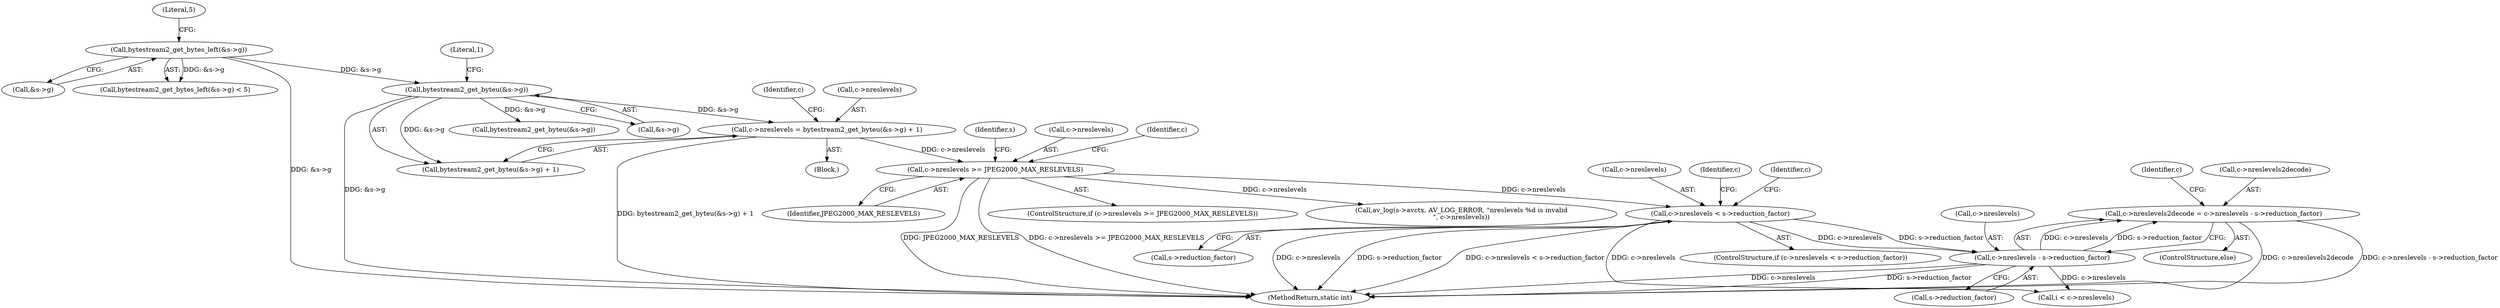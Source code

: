 digraph "0_FFmpeg_9a271a9368eaabf99e6c2046103acb33957e63b7_0@integer" {
"1000167" [label="(Call,c->nreslevels2decode = c->nreslevels - s->reduction_factor)"];
"1000171" [label="(Call,c->nreslevels - s->reduction_factor)"];
"1000154" [label="(Call,c->nreslevels < s->reduction_factor)"];
"1000136" [label="(Call,c->nreslevels >= JPEG2000_MAX_RESLEVELS)"];
"1000124" [label="(Call,c->nreslevels = bytestream2_get_byteu(&s->g) + 1)"];
"1000129" [label="(Call,bytestream2_get_byteu(&s->g))"];
"1000116" [label="(Call,bytestream2_get_bytes_left(&s->g))"];
"1000124" [label="(Call,c->nreslevels = bytestream2_get_byteu(&s->g) + 1)"];
"1000112" [label="(Block,)"];
"1000117" [label="(Call,&s->g)"];
"1000167" [label="(Call,c->nreslevels2decode = c->nreslevels - s->reduction_factor)"];
"1000136" [label="(Call,c->nreslevels >= JPEG2000_MAX_RESLEVELS)"];
"1000116" [label="(Call,bytestream2_get_bytes_left(&s->g))"];
"1000155" [label="(Call,c->nreslevels)"];
"1000320" [label="(Call,i < c->nreslevels)"];
"1000175" [label="(Call,s->reduction_factor)"];
"1000138" [label="(Identifier,c)"];
"1000144" [label="(Identifier,s)"];
"1000171" [label="(Call,c->nreslevels - s->reduction_factor)"];
"1000129" [label="(Call,bytestream2_get_byteu(&s->g))"];
"1000180" [label="(Identifier,c)"];
"1000137" [label="(Call,c->nreslevels)"];
"1000142" [label="(Call,av_log(s->avctx, AV_LOG_ERROR, \"nreslevels %d is invalid\n\", c->nreslevels))"];
"1000115" [label="(Call,bytestream2_get_bytes_left(&s->g) < 5)"];
"1000153" [label="(ControlStructure,if (c->nreslevels < s->reduction_factor))"];
"1000184" [label="(Call,bytestream2_get_byteu(&s->g))"];
"1000156" [label="(Identifier,c)"];
"1000130" [label="(Call,&s->g)"];
"1000158" [label="(Call,s->reduction_factor)"];
"1000166" [label="(ControlStructure,else)"];
"1000172" [label="(Call,c->nreslevels)"];
"1000134" [label="(Literal,1)"];
"1000121" [label="(Literal,5)"];
"1000140" [label="(Identifier,JPEG2000_MAX_RESLEVELS)"];
"1000163" [label="(Identifier,c)"];
"1000377" [label="(MethodReturn,static int)"];
"1000154" [label="(Call,c->nreslevels < s->reduction_factor)"];
"1000125" [label="(Call,c->nreslevels)"];
"1000168" [label="(Call,c->nreslevels2decode)"];
"1000135" [label="(ControlStructure,if (c->nreslevels >= JPEG2000_MAX_RESLEVELS))"];
"1000169" [label="(Identifier,c)"];
"1000128" [label="(Call,bytestream2_get_byteu(&s->g) + 1)"];
"1000167" -> "1000166"  [label="AST: "];
"1000167" -> "1000171"  [label="CFG: "];
"1000168" -> "1000167"  [label="AST: "];
"1000171" -> "1000167"  [label="AST: "];
"1000180" -> "1000167"  [label="CFG: "];
"1000167" -> "1000377"  [label="DDG: c->nreslevels2decode"];
"1000167" -> "1000377"  [label="DDG: c->nreslevels - s->reduction_factor"];
"1000171" -> "1000167"  [label="DDG: c->nreslevels"];
"1000171" -> "1000167"  [label="DDG: s->reduction_factor"];
"1000171" -> "1000175"  [label="CFG: "];
"1000172" -> "1000171"  [label="AST: "];
"1000175" -> "1000171"  [label="AST: "];
"1000171" -> "1000377"  [label="DDG: c->nreslevels"];
"1000171" -> "1000377"  [label="DDG: s->reduction_factor"];
"1000154" -> "1000171"  [label="DDG: c->nreslevels"];
"1000154" -> "1000171"  [label="DDG: s->reduction_factor"];
"1000171" -> "1000320"  [label="DDG: c->nreslevels"];
"1000154" -> "1000153"  [label="AST: "];
"1000154" -> "1000158"  [label="CFG: "];
"1000155" -> "1000154"  [label="AST: "];
"1000158" -> "1000154"  [label="AST: "];
"1000163" -> "1000154"  [label="CFG: "];
"1000169" -> "1000154"  [label="CFG: "];
"1000154" -> "1000377"  [label="DDG: c->nreslevels"];
"1000154" -> "1000377"  [label="DDG: s->reduction_factor"];
"1000154" -> "1000377"  [label="DDG: c->nreslevels < s->reduction_factor"];
"1000136" -> "1000154"  [label="DDG: c->nreslevels"];
"1000154" -> "1000320"  [label="DDG: c->nreslevels"];
"1000136" -> "1000135"  [label="AST: "];
"1000136" -> "1000140"  [label="CFG: "];
"1000137" -> "1000136"  [label="AST: "];
"1000140" -> "1000136"  [label="AST: "];
"1000144" -> "1000136"  [label="CFG: "];
"1000156" -> "1000136"  [label="CFG: "];
"1000136" -> "1000377"  [label="DDG: JPEG2000_MAX_RESLEVELS"];
"1000136" -> "1000377"  [label="DDG: c->nreslevels >= JPEG2000_MAX_RESLEVELS"];
"1000124" -> "1000136"  [label="DDG: c->nreslevels"];
"1000136" -> "1000142"  [label="DDG: c->nreslevels"];
"1000124" -> "1000112"  [label="AST: "];
"1000124" -> "1000128"  [label="CFG: "];
"1000125" -> "1000124"  [label="AST: "];
"1000128" -> "1000124"  [label="AST: "];
"1000138" -> "1000124"  [label="CFG: "];
"1000124" -> "1000377"  [label="DDG: bytestream2_get_byteu(&s->g) + 1"];
"1000129" -> "1000124"  [label="DDG: &s->g"];
"1000129" -> "1000128"  [label="AST: "];
"1000129" -> "1000130"  [label="CFG: "];
"1000130" -> "1000129"  [label="AST: "];
"1000134" -> "1000129"  [label="CFG: "];
"1000129" -> "1000377"  [label="DDG: &s->g"];
"1000129" -> "1000128"  [label="DDG: &s->g"];
"1000116" -> "1000129"  [label="DDG: &s->g"];
"1000129" -> "1000184"  [label="DDG: &s->g"];
"1000116" -> "1000115"  [label="AST: "];
"1000116" -> "1000117"  [label="CFG: "];
"1000117" -> "1000116"  [label="AST: "];
"1000121" -> "1000116"  [label="CFG: "];
"1000116" -> "1000377"  [label="DDG: &s->g"];
"1000116" -> "1000115"  [label="DDG: &s->g"];
}
